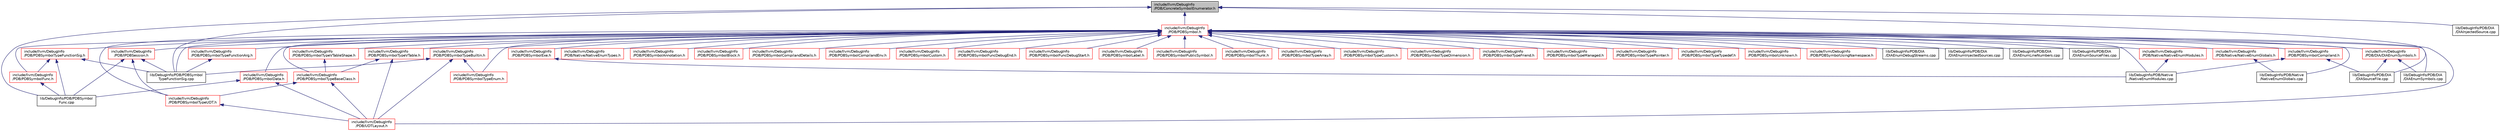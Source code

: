 digraph "include/llvm/DebugInfo/PDB/ConcreteSymbolEnumerator.h"
{
 // LATEX_PDF_SIZE
  bgcolor="transparent";
  edge [fontname="Helvetica",fontsize="10",labelfontname="Helvetica",labelfontsize="10"];
  node [fontname="Helvetica",fontsize="10",shape="box"];
  Node1 [label="include/llvm/DebugInfo\l/PDB/ConcreteSymbolEnumerator.h",height=0.2,width=0.4,color="black", fillcolor="grey75", style="filled", fontcolor="black",tooltip=" "];
  Node1 -> Node2 [dir="back",color="midnightblue",fontsize="10",style="solid",fontname="Helvetica"];
  Node2 [label="include/llvm/DebugInfo\l/PDB/PDBSymbol.h",height=0.2,width=0.4,color="red",URL="$PDBSymbol_8h.html",tooltip=" "];
  Node2 -> Node3 [dir="back",color="midnightblue",fontsize="10",style="solid",fontname="Helvetica"];
  Node3 [label="include/llvm/DebugInfo\l/PDB/DIA/DIAEnumSymbols.h",height=0.2,width=0.4,color="red",URL="$DIAEnumSymbols_8h.html",tooltip=" "];
  Node3 -> Node4 [dir="back",color="midnightblue",fontsize="10",style="solid",fontname="Helvetica"];
  Node4 [label="lib/DebugInfo/PDB/DIA\l/DIAEnumSymbols.cpp",height=0.2,width=0.4,color="black",URL="$DIAEnumSymbols_8cpp.html",tooltip=" "];
  Node3 -> Node6 [dir="back",color="midnightblue",fontsize="10",style="solid",fontname="Helvetica"];
  Node6 [label="lib/DebugInfo/PDB/DIA\l/DIASourceFile.cpp",height=0.2,width=0.4,color="black",URL="$DIASourceFile_8cpp.html",tooltip=" "];
  Node2 -> Node7 [dir="back",color="midnightblue",fontsize="10",style="solid",fontname="Helvetica"];
  Node7 [label="include/llvm/DebugInfo\l/PDB/IPDBSession.h",height=0.2,width=0.4,color="red",URL="$IPDBSession_8h.html",tooltip=" "];
  Node7 -> Node44 [dir="back",color="midnightblue",fontsize="10",style="solid",fontname="Helvetica"];
  Node44 [label="include/llvm/DebugInfo\l/PDB/PDBSymbolTypeUDT.h",height=0.2,width=0.4,color="red",URL="$PDBSymbolTypeUDT_8h.html",tooltip=" "];
  Node44 -> Node45 [dir="back",color="midnightblue",fontsize="10",style="solid",fontname="Helvetica"];
  Node45 [label="include/llvm/DebugInfo\l/PDB/UDTLayout.h",height=0.2,width=0.4,color="red",URL="$UDTLayout_8h.html",tooltip=" "];
  Node7 -> Node52 [dir="back",color="midnightblue",fontsize="10",style="solid",fontname="Helvetica"];
  Node52 [label="lib/DebugInfo/PDB/PDBSymbol\lFunc.cpp",height=0.2,width=0.4,color="black",URL="$PDBSymbolFunc_8cpp.html",tooltip=" "];
  Node7 -> Node53 [dir="back",color="midnightblue",fontsize="10",style="solid",fontname="Helvetica"];
  Node53 [label="lib/DebugInfo/PDB/PDBSymbol\lTypeFunctionSig.cpp",height=0.2,width=0.4,color="black",URL="$PDBSymbolTypeFunctionSig_8cpp.html",tooltip=" "];
  Node2 -> Node55 [dir="back",color="midnightblue",fontsize="10",style="solid",fontname="Helvetica"];
  Node55 [label="include/llvm/DebugInfo\l/PDB/Native/NativeEnumGlobals.h",height=0.2,width=0.4,color="red",URL="$NativeEnumGlobals_8h.html",tooltip=" "];
  Node55 -> Node38 [dir="back",color="midnightblue",fontsize="10",style="solid",fontname="Helvetica"];
  Node38 [label="lib/DebugInfo/PDB/Native\l/NativeEnumGlobals.cpp",height=0.2,width=0.4,color="black",URL="$NativeEnumGlobals_8cpp.html",tooltip=" "];
  Node2 -> Node56 [dir="back",color="midnightblue",fontsize="10",style="solid",fontname="Helvetica"];
  Node56 [label="include/llvm/DebugInfo\l/PDB/Native/NativeEnumModules.h",height=0.2,width=0.4,color="red",URL="$NativeEnumModules_8h.html",tooltip=" "];
  Node56 -> Node17 [dir="back",color="midnightblue",fontsize="10",style="solid",fontname="Helvetica"];
  Node17 [label="lib/DebugInfo/PDB/Native\l/NativeEnumModules.cpp",height=0.2,width=0.4,color="black",URL="$NativeEnumModules_8cpp.html",tooltip=" "];
  Node2 -> Node57 [dir="back",color="midnightblue",fontsize="10",style="solid",fontname="Helvetica"];
  Node57 [label="include/llvm/DebugInfo\l/PDB/Native/NativeEnumTypes.h",height=0.2,width=0.4,color="red",URL="$NativeEnumTypes_8h.html",tooltip=" "];
  Node2 -> Node58 [dir="back",color="midnightblue",fontsize="10",style="solid",fontname="Helvetica"];
  Node58 [label="include/llvm/DebugInfo\l/PDB/PDBSymbolAnnotation.h",height=0.2,width=0.4,color="red",URL="$PDBSymbolAnnotation_8h.html",tooltip=" "];
  Node2 -> Node60 [dir="back",color="midnightblue",fontsize="10",style="solid",fontname="Helvetica"];
  Node60 [label="include/llvm/DebugInfo\l/PDB/PDBSymbolBlock.h",height=0.2,width=0.4,color="red",URL="$PDBSymbolBlock_8h.html",tooltip=" "];
  Node2 -> Node62 [dir="back",color="midnightblue",fontsize="10",style="solid",fontname="Helvetica"];
  Node62 [label="include/llvm/DebugInfo\l/PDB/PDBSymbolCompiland.h",height=0.2,width=0.4,color="red",URL="$PDBSymbolCompiland_8h.html",tooltip=" "];
  Node62 -> Node6 [dir="back",color="midnightblue",fontsize="10",style="solid",fontname="Helvetica"];
  Node62 -> Node17 [dir="back",color="midnightblue",fontsize="10",style="solid",fontname="Helvetica"];
  Node2 -> Node63 [dir="back",color="midnightblue",fontsize="10",style="solid",fontname="Helvetica"];
  Node63 [label="include/llvm/DebugInfo\l/PDB/PDBSymbolCompilandDetails.h",height=0.2,width=0.4,color="red",URL="$PDBSymbolCompilandDetails_8h.html",tooltip=" "];
  Node2 -> Node65 [dir="back",color="midnightblue",fontsize="10",style="solid",fontname="Helvetica"];
  Node65 [label="include/llvm/DebugInfo\l/PDB/PDBSymbolCompilandEnv.h",height=0.2,width=0.4,color="red",URL="$PDBSymbolCompilandEnv_8h.html",tooltip=" "];
  Node2 -> Node67 [dir="back",color="midnightblue",fontsize="10",style="solid",fontname="Helvetica"];
  Node67 [label="include/llvm/DebugInfo\l/PDB/PDBSymbolCustom.h",height=0.2,width=0.4,color="red",URL="$PDBSymbolCustom_8h.html",tooltip=" "];
  Node2 -> Node69 [dir="back",color="midnightblue",fontsize="10",style="solid",fontname="Helvetica"];
  Node69 [label="include/llvm/DebugInfo\l/PDB/PDBSymbolData.h",height=0.2,width=0.4,color="red",URL="$PDBSymbolData_8h.html",tooltip=" "];
  Node69 -> Node45 [dir="back",color="midnightblue",fontsize="10",style="solid",fontname="Helvetica"];
  Node69 -> Node52 [dir="back",color="midnightblue",fontsize="10",style="solid",fontname="Helvetica"];
  Node2 -> Node70 [dir="back",color="midnightblue",fontsize="10",style="solid",fontname="Helvetica"];
  Node70 [label="include/llvm/DebugInfo\l/PDB/PDBSymbolExe.h",height=0.2,width=0.4,color="red",URL="$PDBSymbolExe_8h.html",tooltip=" "];
  Node70 -> Node17 [dir="back",color="midnightblue",fontsize="10",style="solid",fontname="Helvetica"];
  Node2 -> Node72 [dir="back",color="midnightblue",fontsize="10",style="solid",fontname="Helvetica"];
  Node72 [label="include/llvm/DebugInfo\l/PDB/PDBSymbolFunc.h",height=0.2,width=0.4,color="red",URL="$PDBSymbolFunc_8h.html",tooltip=" "];
  Node72 -> Node52 [dir="back",color="midnightblue",fontsize="10",style="solid",fontname="Helvetica"];
  Node2 -> Node73 [dir="back",color="midnightblue",fontsize="10",style="solid",fontname="Helvetica"];
  Node73 [label="include/llvm/DebugInfo\l/PDB/PDBSymbolFuncDebugEnd.h",height=0.2,width=0.4,color="red",URL="$PDBSymbolFuncDebugEnd_8h.html",tooltip=" "];
  Node2 -> Node75 [dir="back",color="midnightblue",fontsize="10",style="solid",fontname="Helvetica"];
  Node75 [label="include/llvm/DebugInfo\l/PDB/PDBSymbolFuncDebugStart.h",height=0.2,width=0.4,color="red",URL="$PDBSymbolFuncDebugStart_8h.html",tooltip=" "];
  Node2 -> Node77 [dir="back",color="midnightblue",fontsize="10",style="solid",fontname="Helvetica"];
  Node77 [label="include/llvm/DebugInfo\l/PDB/PDBSymbolLabel.h",height=0.2,width=0.4,color="red",URL="$PDBSymbolLabel_8h.html",tooltip=" "];
  Node2 -> Node79 [dir="back",color="midnightblue",fontsize="10",style="solid",fontname="Helvetica"];
  Node79 [label="include/llvm/DebugInfo\l/PDB/PDBSymbolPublicSymbol.h",height=0.2,width=0.4,color="red",URL="$PDBSymbolPublicSymbol_8h.html",tooltip=" "];
  Node2 -> Node81 [dir="back",color="midnightblue",fontsize="10",style="solid",fontname="Helvetica"];
  Node81 [label="include/llvm/DebugInfo\l/PDB/PDBSymbolThunk.h",height=0.2,width=0.4,color="red",URL="$PDBSymbolThunk_8h.html",tooltip=" "];
  Node2 -> Node83 [dir="back",color="midnightblue",fontsize="10",style="solid",fontname="Helvetica"];
  Node83 [label="include/llvm/DebugInfo\l/PDB/PDBSymbolTypeArray.h",height=0.2,width=0.4,color="red",URL="$PDBSymbolTypeArray_8h.html",tooltip=" "];
  Node2 -> Node85 [dir="back",color="midnightblue",fontsize="10",style="solid",fontname="Helvetica"];
  Node85 [label="include/llvm/DebugInfo\l/PDB/PDBSymbolTypeBaseClass.h",height=0.2,width=0.4,color="red",URL="$PDBSymbolTypeBaseClass_8h.html",tooltip=" "];
  Node85 -> Node44 [dir="back",color="midnightblue",fontsize="10",style="solid",fontname="Helvetica"];
  Node85 -> Node45 [dir="back",color="midnightblue",fontsize="10",style="solid",fontname="Helvetica"];
  Node2 -> Node87 [dir="back",color="midnightblue",fontsize="10",style="solid",fontname="Helvetica"];
  Node87 [label="include/llvm/DebugInfo\l/PDB/PDBSymbolTypeBuiltin.h",height=0.2,width=0.4,color="red",URL="$PDBSymbolTypeBuiltin_8h.html",tooltip=" "];
  Node87 -> Node88 [dir="back",color="midnightblue",fontsize="10",style="solid",fontname="Helvetica"];
  Node88 [label="include/llvm/DebugInfo\l/PDB/PDBSymbolTypeEnum.h",height=0.2,width=0.4,color="red",URL="$PDBSymbolTypeEnum_8h.html",tooltip=" "];
  Node87 -> Node45 [dir="back",color="midnightblue",fontsize="10",style="solid",fontname="Helvetica"];
  Node87 -> Node53 [dir="back",color="midnightblue",fontsize="10",style="solid",fontname="Helvetica"];
  Node2 -> Node91 [dir="back",color="midnightblue",fontsize="10",style="solid",fontname="Helvetica"];
  Node91 [label="include/llvm/DebugInfo\l/PDB/PDBSymbolTypeCustom.h",height=0.2,width=0.4,color="red",URL="$PDBSymbolTypeCustom_8h.html",tooltip=" "];
  Node2 -> Node93 [dir="back",color="midnightblue",fontsize="10",style="solid",fontname="Helvetica"];
  Node93 [label="include/llvm/DebugInfo\l/PDB/PDBSymbolTypeDimension.h",height=0.2,width=0.4,color="red",URL="$PDBSymbolTypeDimension_8h.html",tooltip=" "];
  Node2 -> Node88 [dir="back",color="midnightblue",fontsize="10",style="solid",fontname="Helvetica"];
  Node2 -> Node95 [dir="back",color="midnightblue",fontsize="10",style="solid",fontname="Helvetica"];
  Node95 [label="include/llvm/DebugInfo\l/PDB/PDBSymbolTypeFriend.h",height=0.2,width=0.4,color="red",URL="$PDBSymbolTypeFriend_8h.html",tooltip=" "];
  Node2 -> Node97 [dir="back",color="midnightblue",fontsize="10",style="solid",fontname="Helvetica"];
  Node97 [label="include/llvm/DebugInfo\l/PDB/PDBSymbolTypeFunctionArg.h",height=0.2,width=0.4,color="red",URL="$PDBSymbolTypeFunctionArg_8h.html",tooltip=" "];
  Node97 -> Node53 [dir="back",color="midnightblue",fontsize="10",style="solid",fontname="Helvetica"];
  Node2 -> Node99 [dir="back",color="midnightblue",fontsize="10",style="solid",fontname="Helvetica"];
  Node99 [label="include/llvm/DebugInfo\l/PDB/PDBSymbolTypeFunctionSig.h",height=0.2,width=0.4,color="red",URL="$PDBSymbolTypeFunctionSig_8h.html",tooltip=" "];
  Node99 -> Node72 [dir="back",color="midnightblue",fontsize="10",style="solid",fontname="Helvetica"];
  Node99 -> Node52 [dir="back",color="midnightblue",fontsize="10",style="solid",fontname="Helvetica"];
  Node99 -> Node53 [dir="back",color="midnightblue",fontsize="10",style="solid",fontname="Helvetica"];
  Node2 -> Node100 [dir="back",color="midnightblue",fontsize="10",style="solid",fontname="Helvetica"];
  Node100 [label="include/llvm/DebugInfo\l/PDB/PDBSymbolTypeManaged.h",height=0.2,width=0.4,color="red",URL="$PDBSymbolTypeManaged_8h.html",tooltip=" "];
  Node2 -> Node102 [dir="back",color="midnightblue",fontsize="10",style="solid",fontname="Helvetica"];
  Node102 [label="include/llvm/DebugInfo\l/PDB/PDBSymbolTypePointer.h",height=0.2,width=0.4,color="red",URL="$PDBSymbolTypePointer_8h.html",tooltip=" "];
  Node2 -> Node103 [dir="back",color="midnightblue",fontsize="10",style="solid",fontname="Helvetica"];
  Node103 [label="include/llvm/DebugInfo\l/PDB/PDBSymbolTypeTypedef.h",height=0.2,width=0.4,color="red",URL="$PDBSymbolTypeTypedef_8h.html",tooltip=" "];
  Node2 -> Node44 [dir="back",color="midnightblue",fontsize="10",style="solid",fontname="Helvetica"];
  Node2 -> Node105 [dir="back",color="midnightblue",fontsize="10",style="solid",fontname="Helvetica"];
  Node105 [label="include/llvm/DebugInfo\l/PDB/PDBSymbolTypeVTable.h",height=0.2,width=0.4,color="red",URL="$PDBSymbolTypeVTable_8h.html",tooltip=" "];
  Node105 -> Node85 [dir="back",color="midnightblue",fontsize="10",style="solid",fontname="Helvetica"];
  Node105 -> Node45 [dir="back",color="midnightblue",fontsize="10",style="solid",fontname="Helvetica"];
  Node2 -> Node107 [dir="back",color="midnightblue",fontsize="10",style="solid",fontname="Helvetica"];
  Node107 [label="include/llvm/DebugInfo\l/PDB/PDBSymbolTypeVTableShape.h",height=0.2,width=0.4,color="red",URL="$PDBSymbolTypeVTableShape_8h.html",tooltip=" "];
  Node107 -> Node85 [dir="back",color="midnightblue",fontsize="10",style="solid",fontname="Helvetica"];
  Node2 -> Node109 [dir="back",color="midnightblue",fontsize="10",style="solid",fontname="Helvetica"];
  Node109 [label="include/llvm/DebugInfo\l/PDB/PDBSymbolUnknown.h",height=0.2,width=0.4,color="red",URL="$PDBSymbolUnknown_8h.html",tooltip=" "];
  Node2 -> Node111 [dir="back",color="midnightblue",fontsize="10",style="solid",fontname="Helvetica"];
  Node111 [label="include/llvm/DebugInfo\l/PDB/PDBSymbolUsingNamespace.h",height=0.2,width=0.4,color="red",URL="$PDBSymbolUsingNamespace_8h.html",tooltip=" "];
  Node2 -> Node45 [dir="back",color="midnightblue",fontsize="10",style="solid",fontname="Helvetica"];
  Node2 -> Node113 [dir="back",color="midnightblue",fontsize="10",style="solid",fontname="Helvetica"];
  Node113 [label="lib/DebugInfo/PDB/DIA\l/DIAEnumDebugStreams.cpp",height=0.2,width=0.4,color="black",URL="$DIAEnumDebugStreams_8cpp.html",tooltip=" "];
  Node2 -> Node114 [dir="back",color="midnightblue",fontsize="10",style="solid",fontname="Helvetica"];
  Node114 [label="lib/DebugInfo/PDB/DIA\l/DIAEnumInjectedSources.cpp",height=0.2,width=0.4,color="black",URL="$DIAEnumInjectedSources_8cpp.html",tooltip=" "];
  Node2 -> Node115 [dir="back",color="midnightblue",fontsize="10",style="solid",fontname="Helvetica"];
  Node115 [label="lib/DebugInfo/PDB/DIA\l/DIAEnumLineNumbers.cpp",height=0.2,width=0.4,color="black",URL="$DIAEnumLineNumbers_8cpp.html",tooltip=" "];
  Node2 -> Node116 [dir="back",color="midnightblue",fontsize="10",style="solid",fontname="Helvetica"];
  Node116 [label="lib/DebugInfo/PDB/DIA\l/DIAEnumSourceFiles.cpp",height=0.2,width=0.4,color="black",URL="$DIAEnumSourceFiles_8cpp.html",tooltip=" "];
  Node2 -> Node4 [dir="back",color="midnightblue",fontsize="10",style="solid",fontname="Helvetica"];
  Node2 -> Node38 [dir="back",color="midnightblue",fontsize="10",style="solid",fontname="Helvetica"];
  Node2 -> Node17 [dir="back",color="midnightblue",fontsize="10",style="solid",fontname="Helvetica"];
  Node2 -> Node53 [dir="back",color="midnightblue",fontsize="10",style="solid",fontname="Helvetica"];
  Node1 -> Node12 [dir="back",color="midnightblue",fontsize="10",style="solid",fontname="Helvetica"];
  Node12 [label="lib/DebugInfo/PDB/DIA\l/DIAInjectedSource.cpp",height=0.2,width=0.4,color="black",URL="$DIAInjectedSource_8cpp.html",tooltip=" "];
  Node1 -> Node6 [dir="back",color="midnightblue",fontsize="10",style="solid",fontname="Helvetica"];
  Node1 -> Node52 [dir="back",color="midnightblue",fontsize="10",style="solid",fontname="Helvetica"];
  Node1 -> Node53 [dir="back",color="midnightblue",fontsize="10",style="solid",fontname="Helvetica"];
}

